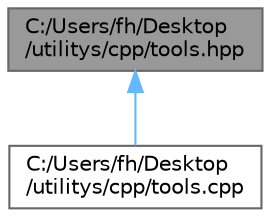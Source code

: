 digraph "C:/Users/fh/Desktop/utilitys/cpp/tools.hpp"
{
 // LATEX_PDF_SIZE
  bgcolor="transparent";
  edge [fontname=Helvetica,fontsize=10,labelfontname=Helvetica,labelfontsize=10];
  node [fontname=Helvetica,fontsize=10,shape=box,height=0.2,width=0.4];
  Node1 [id="Node000001",label="C:/Users/fh/Desktop\l/utilitys/cpp/tools.hpp",height=0.2,width=0.4,color="gray40", fillcolor="grey60", style="filled", fontcolor="black",tooltip=" "];
  Node1 -> Node2 [id="edge1_Node000001_Node000002",dir="back",color="steelblue1",style="solid",tooltip=" "];
  Node2 [id="Node000002",label="C:/Users/fh/Desktop\l/utilitys/cpp/tools.cpp",height=0.2,width=0.4,color="grey40", fillcolor="white", style="filled",URL="$tools_8cpp.html",tooltip=" "];
}
